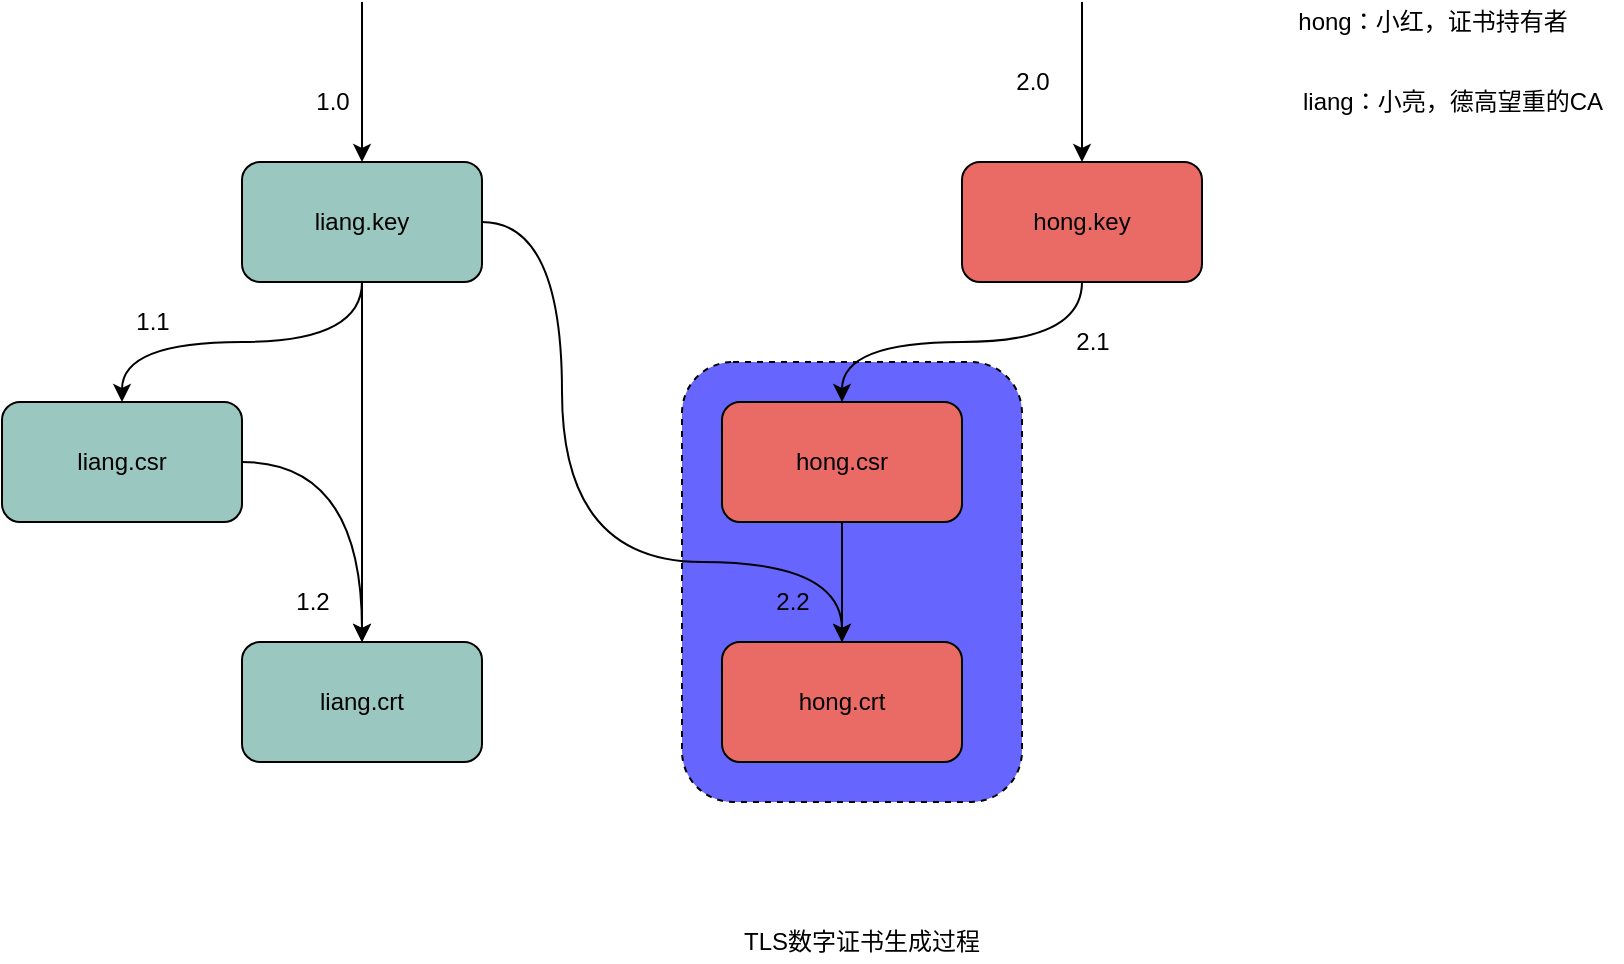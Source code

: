 <mxfile version="13.1.14" type="github">
  <diagram id="0Uj0wvOZ_GoHjRGlzTIO" name="Page-1">
    <mxGraphModel dx="1422" dy="737" grid="1" gridSize="10" guides="1" tooltips="1" connect="1" arrows="1" fold="1" page="1" pageScale="1" pageWidth="1920" pageHeight="1200" math="0" shadow="0">
      <root>
        <mxCell id="0" />
        <mxCell id="1" parent="0" />
        <mxCell id="NBl6JaTMYuG1Rr8iN5Nd-24" value="" style="rounded=1;whiteSpace=wrap;html=1;fillColor=#6666FF;dashed=1;" vertex="1" parent="1">
          <mxGeometry x="420" y="340" width="170" height="220" as="geometry" />
        </mxCell>
        <mxCell id="NBl6JaTMYuG1Rr8iN5Nd-8" value="" style="edgeStyle=orthogonalEdgeStyle;rounded=0;orthogonalLoop=1;jettySize=auto;html=1;curved=1;" edge="1" parent="1" source="NBl6JaTMYuG1Rr8iN5Nd-1" target="NBl6JaTMYuG1Rr8iN5Nd-7">
          <mxGeometry relative="1" as="geometry" />
        </mxCell>
        <mxCell id="NBl6JaTMYuG1Rr8iN5Nd-10" value="" style="edgeStyle=orthogonalEdgeStyle;curved=1;rounded=0;orthogonalLoop=1;jettySize=auto;html=1;" edge="1" parent="1" source="NBl6JaTMYuG1Rr8iN5Nd-1" target="NBl6JaTMYuG1Rr8iN5Nd-9">
          <mxGeometry relative="1" as="geometry" />
        </mxCell>
        <mxCell id="NBl6JaTMYuG1Rr8iN5Nd-21" value="" style="edgeStyle=orthogonalEdgeStyle;curved=1;rounded=0;orthogonalLoop=1;jettySize=auto;html=1;entryX=0.5;entryY=0;entryDx=0;entryDy=0;" edge="1" parent="1" source="NBl6JaTMYuG1Rr8iN5Nd-1" target="NBl6JaTMYuG1Rr8iN5Nd-16">
          <mxGeometry relative="1" as="geometry">
            <mxPoint x="400" y="270" as="targetPoint" />
            <Array as="points">
              <mxPoint x="360" y="270" />
              <mxPoint x="360" y="440" />
              <mxPoint x="500" y="440" />
            </Array>
          </mxGeometry>
        </mxCell>
        <mxCell id="NBl6JaTMYuG1Rr8iN5Nd-27" value="" style="edgeStyle=orthogonalEdgeStyle;curved=1;rounded=0;orthogonalLoop=1;jettySize=auto;html=1;startArrow=classic;startFill=1;endArrow=none;endFill=0;" edge="1" parent="1" source="NBl6JaTMYuG1Rr8iN5Nd-1">
          <mxGeometry relative="1" as="geometry">
            <mxPoint x="260" y="160" as="targetPoint" />
          </mxGeometry>
        </mxCell>
        <mxCell id="NBl6JaTMYuG1Rr8iN5Nd-1" value="liang.key" style="rounded=1;whiteSpace=wrap;html=1;fillColor=#9AC7BF;" vertex="1" parent="1">
          <mxGeometry x="200" y="240" width="120" height="60" as="geometry" />
        </mxCell>
        <mxCell id="NBl6JaTMYuG1Rr8iN5Nd-9" value="liang.crt" style="rounded=1;whiteSpace=wrap;html=1;fillColor=#9AC7BF;" vertex="1" parent="1">
          <mxGeometry x="200" y="480" width="120" height="60" as="geometry" />
        </mxCell>
        <mxCell id="NBl6JaTMYuG1Rr8iN5Nd-23" value="" style="edgeStyle=orthogonalEdgeStyle;rounded=0;orthogonalLoop=1;jettySize=auto;html=1;entryX=0.5;entryY=0;entryDx=0;entryDy=0;exitX=1;exitY=0.5;exitDx=0;exitDy=0;curved=1;" edge="1" parent="1" source="NBl6JaTMYuG1Rr8iN5Nd-7" target="NBl6JaTMYuG1Rr8iN5Nd-9">
          <mxGeometry relative="1" as="geometry">
            <mxPoint x="140" y="500" as="targetPoint" />
          </mxGeometry>
        </mxCell>
        <mxCell id="NBl6JaTMYuG1Rr8iN5Nd-7" value="liang.csr" style="rounded=1;whiteSpace=wrap;html=1;fillColor=#9AC7BF;" vertex="1" parent="1">
          <mxGeometry x="80" y="360" width="120" height="60" as="geometry" />
        </mxCell>
        <mxCell id="NBl6JaTMYuG1Rr8iN5Nd-13" value="" style="edgeStyle=orthogonalEdgeStyle;curved=1;rounded=0;orthogonalLoop=1;jettySize=auto;html=1;" edge="1" parent="1" source="NBl6JaTMYuG1Rr8iN5Nd-4" target="NBl6JaTMYuG1Rr8iN5Nd-12">
          <mxGeometry relative="1" as="geometry" />
        </mxCell>
        <mxCell id="NBl6JaTMYuG1Rr8iN5Nd-29" value="" style="edgeStyle=orthogonalEdgeStyle;curved=1;rounded=0;orthogonalLoop=1;jettySize=auto;html=1;startArrow=classic;startFill=1;endArrow=none;endFill=0;" edge="1" parent="1" source="NBl6JaTMYuG1Rr8iN5Nd-4">
          <mxGeometry relative="1" as="geometry">
            <mxPoint x="620" y="160" as="targetPoint" />
          </mxGeometry>
        </mxCell>
        <mxCell id="NBl6JaTMYuG1Rr8iN5Nd-4" value="hong.key" style="rounded=1;whiteSpace=wrap;html=1;fillColor=#EA6B66;" vertex="1" parent="1">
          <mxGeometry x="560" y="240" width="120" height="60" as="geometry" />
        </mxCell>
        <mxCell id="NBl6JaTMYuG1Rr8iN5Nd-17" value="" style="edgeStyle=orthogonalEdgeStyle;curved=1;rounded=0;orthogonalLoop=1;jettySize=auto;html=1;" edge="1" parent="1" source="NBl6JaTMYuG1Rr8iN5Nd-12" target="NBl6JaTMYuG1Rr8iN5Nd-16">
          <mxGeometry relative="1" as="geometry" />
        </mxCell>
        <mxCell id="NBl6JaTMYuG1Rr8iN5Nd-12" value="hong.csr" style="rounded=1;whiteSpace=wrap;html=1;fillColor=#EA6B66;" vertex="1" parent="1">
          <mxGeometry x="440" y="360" width="120" height="60" as="geometry" />
        </mxCell>
        <mxCell id="NBl6JaTMYuG1Rr8iN5Nd-16" value="hong.crt" style="rounded=1;whiteSpace=wrap;html=1;fillColor=#EA6B66;" vertex="1" parent="1">
          <mxGeometry x="440" y="480" width="120" height="60" as="geometry" />
        </mxCell>
        <mxCell id="NBl6JaTMYuG1Rr8iN5Nd-25" value="TLS数字证书生成过程" style="text;html=1;strokeColor=none;fillColor=none;align=center;verticalAlign=middle;whiteSpace=wrap;rounded=0;dashed=1;" vertex="1" parent="1">
          <mxGeometry x="440" y="620" width="140" height="20" as="geometry" />
        </mxCell>
        <mxCell id="NBl6JaTMYuG1Rr8iN5Nd-34" value="2.2" style="text;html=1;align=center;verticalAlign=middle;resizable=0;points=[];autosize=1;" vertex="1" parent="1">
          <mxGeometry x="460" y="450" width="30" height="20" as="geometry" />
        </mxCell>
        <mxCell id="NBl6JaTMYuG1Rr8iN5Nd-35" value="2.1" style="text;html=1;align=center;verticalAlign=middle;resizable=0;points=[];autosize=1;" vertex="1" parent="1">
          <mxGeometry x="610" y="320" width="30" height="20" as="geometry" />
        </mxCell>
        <mxCell id="NBl6JaTMYuG1Rr8iN5Nd-36" value="2.0" style="text;html=1;align=center;verticalAlign=middle;resizable=0;points=[];autosize=1;" vertex="1" parent="1">
          <mxGeometry x="580" y="190" width="30" height="20" as="geometry" />
        </mxCell>
        <mxCell id="NBl6JaTMYuG1Rr8iN5Nd-37" value="1.2" style="text;html=1;align=center;verticalAlign=middle;resizable=0;points=[];autosize=1;" vertex="1" parent="1">
          <mxGeometry x="220" y="450" width="30" height="20" as="geometry" />
        </mxCell>
        <mxCell id="NBl6JaTMYuG1Rr8iN5Nd-38" value="1.1" style="text;html=1;align=center;verticalAlign=middle;resizable=0;points=[];autosize=1;" vertex="1" parent="1">
          <mxGeometry x="140" y="310" width="30" height="20" as="geometry" />
        </mxCell>
        <mxCell id="NBl6JaTMYuG1Rr8iN5Nd-39" value="1.0" style="text;html=1;align=center;verticalAlign=middle;resizable=0;points=[];autosize=1;" vertex="1" parent="1">
          <mxGeometry x="230" y="200" width="30" height="20" as="geometry" />
        </mxCell>
        <mxCell id="NBl6JaTMYuG1Rr8iN5Nd-41" value="hong：小红，证书持有者" style="text;html=1;align=center;verticalAlign=middle;resizable=0;points=[];autosize=1;" vertex="1" parent="1">
          <mxGeometry x="720" y="160" width="150" height="20" as="geometry" />
        </mxCell>
        <mxCell id="NBl6JaTMYuG1Rr8iN5Nd-42" value="liang：小亮，德高望重的CA" style="text;html=1;align=center;verticalAlign=middle;resizable=0;points=[];autosize=1;" vertex="1" parent="1">
          <mxGeometry x="720" y="200" width="170" height="20" as="geometry" />
        </mxCell>
      </root>
    </mxGraphModel>
  </diagram>
</mxfile>

